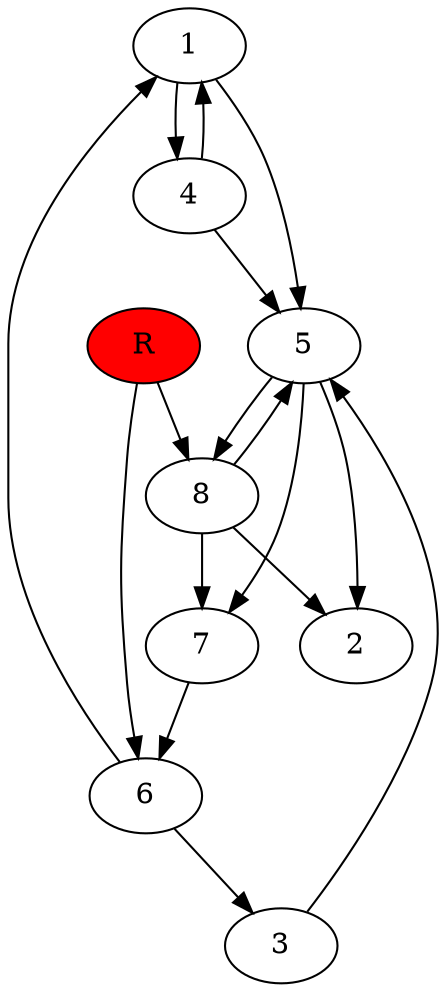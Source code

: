digraph prb8601 {
	1
	2
	3
	4
	5
	6
	7
	8
	R [fillcolor="#ff0000" style=filled]
	1 -> 4
	1 -> 5
	3 -> 5
	4 -> 1
	4 -> 5
	5 -> 2
	5 -> 7
	5 -> 8
	6 -> 1
	6 -> 3
	7 -> 6
	8 -> 2
	8 -> 5
	8 -> 7
	R -> 6
	R -> 8
}
